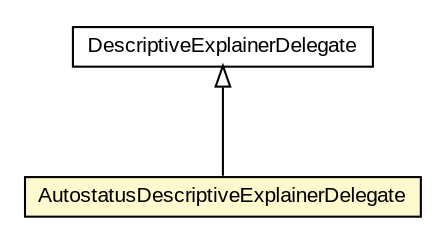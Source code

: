 #!/usr/local/bin/dot
#
# Class diagram 
# Generated by UMLGraph version 5.3 (http://www.umlgraph.org/)
#

digraph G {
	edge [fontname="arial",fontsize=10,labelfontname="arial",labelfontsize=10];
	node [fontname="arial",fontsize=10,shape=plaintext];
	nodesep=0.25;
	ranksep=0.5;
	// context.arch.intelligibility.apps.imautostatus.AutostatusDescriptiveExplainerDelegate
	c135213 [label=<<table title="context.arch.intelligibility.apps.imautostatus.AutostatusDescriptiveExplainerDelegate" border="0" cellborder="1" cellspacing="0" cellpadding="2" port="p" bgcolor="lemonChiffon" href="./AutostatusDescriptiveExplainerDelegate.html">
		<tr><td><table border="0" cellspacing="0" cellpadding="1">
<tr><td align="center" balign="center"> AutostatusDescriptiveExplainerDelegate </td></tr>
		</table></td></tr>
		</table>>, fontname="arial", fontcolor="black", fontsize=10.0];
	// context.arch.intelligibility.DescriptiveExplainerDelegate
	c135275 [label=<<table title="context.arch.intelligibility.DescriptiveExplainerDelegate" border="0" cellborder="1" cellspacing="0" cellpadding="2" port="p" href="../../DescriptiveExplainerDelegate.html">
		<tr><td><table border="0" cellspacing="0" cellpadding="1">
<tr><td align="center" balign="center"> DescriptiveExplainerDelegate </td></tr>
		</table></td></tr>
		</table>>, fontname="arial", fontcolor="black", fontsize=10.0];
	//context.arch.intelligibility.apps.imautostatus.AutostatusDescriptiveExplainerDelegate extends context.arch.intelligibility.DescriptiveExplainerDelegate
	c135275:p -> c135213:p [dir=back,arrowtail=empty];
}

